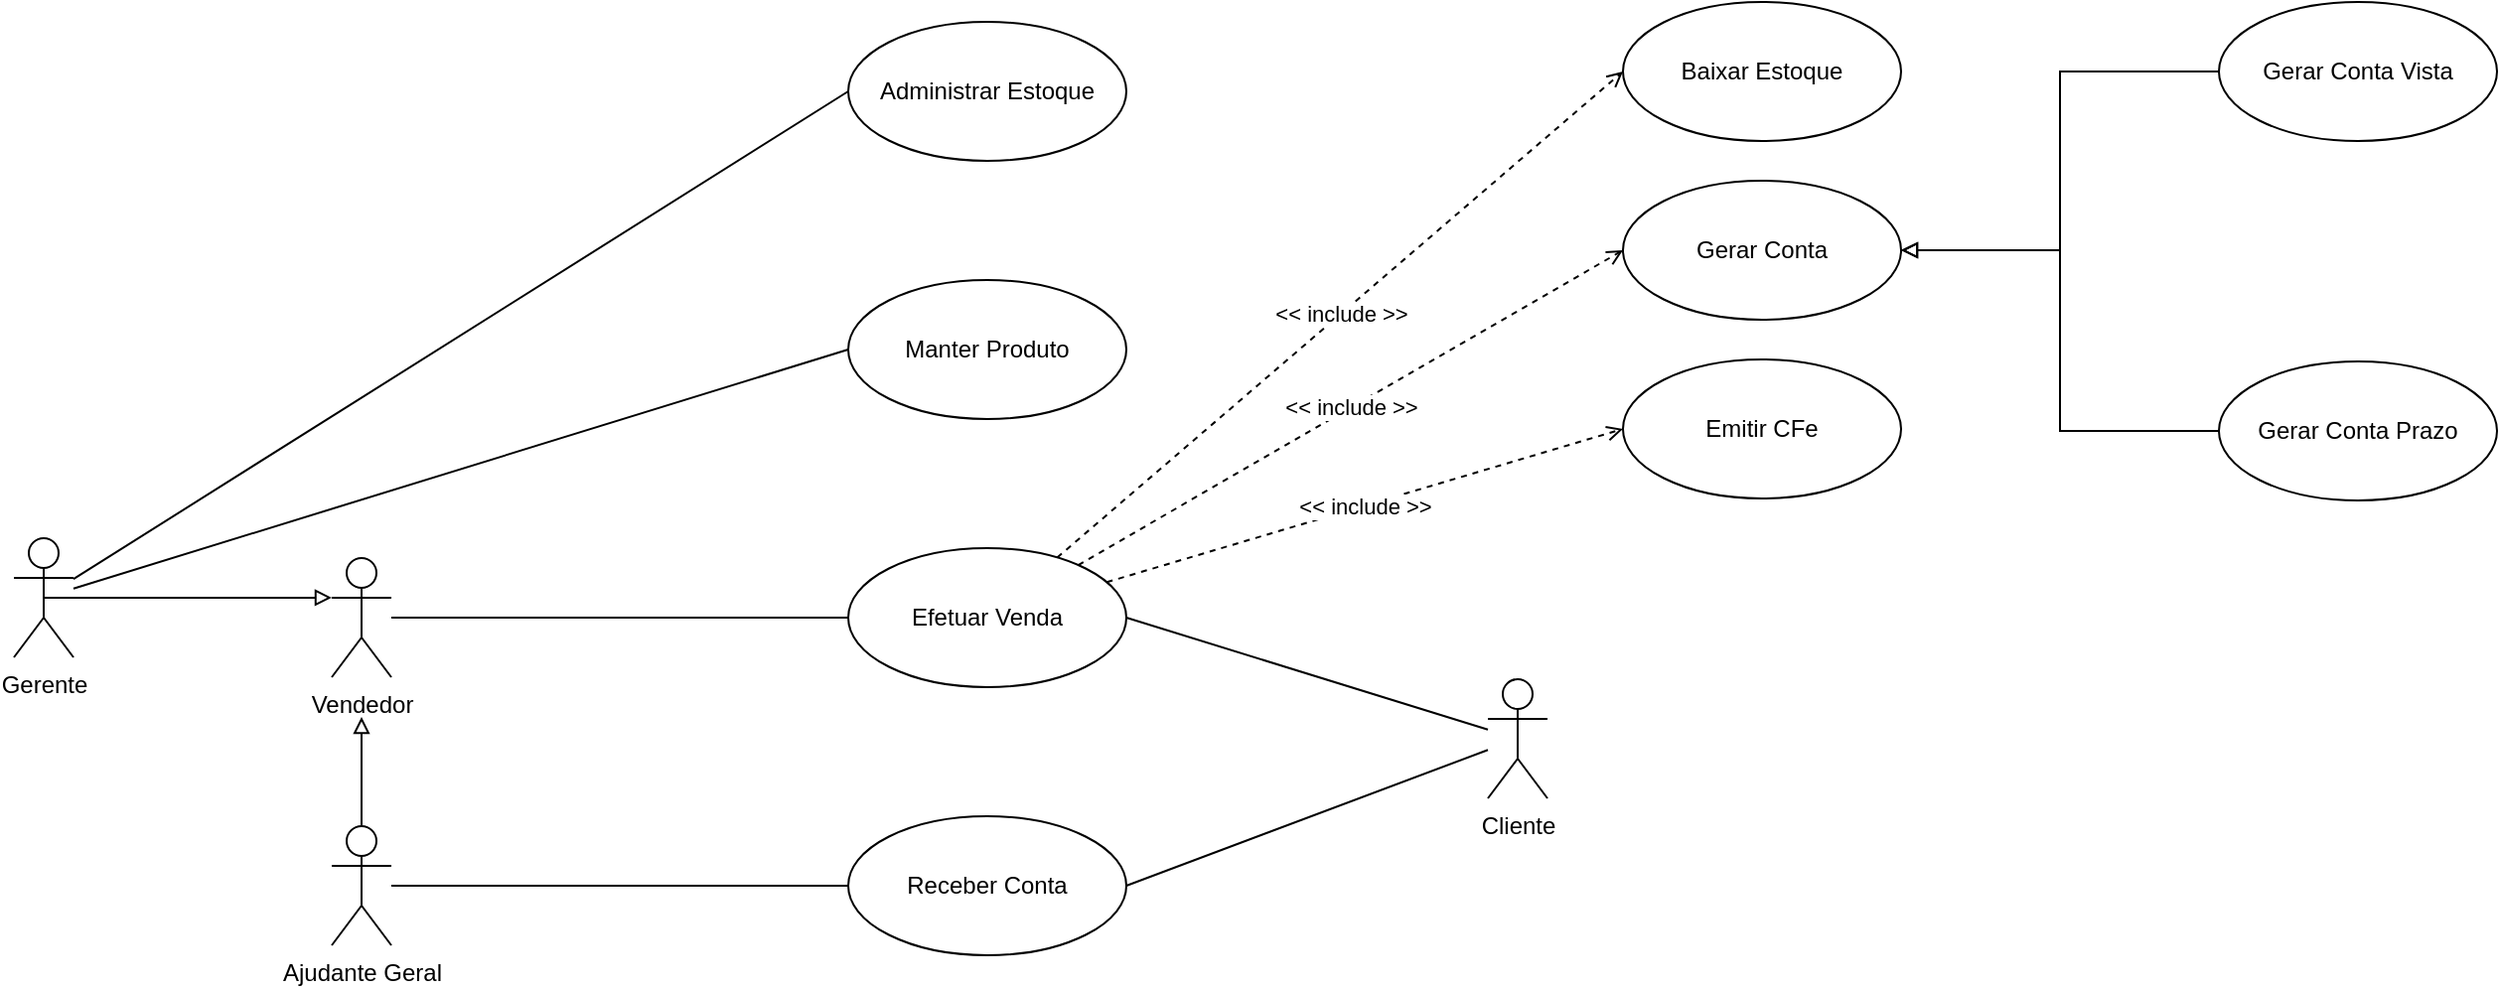 <mxfile version="22.0.2" type="github">
  <diagram name="Page-1" id="uDGwgzd54vXaql_GKUdG">
    <mxGraphModel dx="1711" dy="1096" grid="1" gridSize="10" guides="1" tooltips="1" connect="1" arrows="1" fold="1" page="0" pageScale="1" pageWidth="850" pageHeight="1100" math="0" shadow="0">
      <root>
        <mxCell id="0" />
        <mxCell id="1" parent="0" />
        <mxCell id="JvDvLuI2Pq2bM0kV12Kc-3" style="rounded=0;orthogonalLoop=1;jettySize=auto;html=1;entryX=0;entryY=0.5;entryDx=0;entryDy=0;endArrow=none;endFill=0;" edge="1" parent="1" source="JvDvLuI2Pq2bM0kV12Kc-1" target="JvDvLuI2Pq2bM0kV12Kc-2">
          <mxGeometry relative="1" as="geometry" />
        </mxCell>
        <mxCell id="JvDvLuI2Pq2bM0kV12Kc-1" value="Vendedor" style="shape=umlActor;verticalLabelPosition=bottom;verticalAlign=top;html=1;strokeWidth=1;strokeColor=#000000;" vertex="1" parent="1">
          <mxGeometry x="-40" y="-50" width="30" height="60" as="geometry" />
        </mxCell>
        <mxCell id="JvDvLuI2Pq2bM0kV12Kc-21" value="&amp;lt;&amp;lt; include &amp;gt;&amp;gt;" style="rounded=0;orthogonalLoop=1;jettySize=auto;html=1;entryX=0;entryY=0.5;entryDx=0;entryDy=0;dashed=1;endArrow=open;endFill=0;" edge="1" parent="1" source="JvDvLuI2Pq2bM0kV12Kc-2" target="JvDvLuI2Pq2bM0kV12Kc-20">
          <mxGeometry relative="1" as="geometry" />
        </mxCell>
        <mxCell id="JvDvLuI2Pq2bM0kV12Kc-24" value="&amp;lt;&amp;lt; include &amp;gt;&amp;gt;" style="rounded=0;orthogonalLoop=1;jettySize=auto;html=1;entryX=0;entryY=0.5;entryDx=0;entryDy=0;dashed=1;endArrow=open;endFill=0;" edge="1" parent="1" source="JvDvLuI2Pq2bM0kV12Kc-2" target="JvDvLuI2Pq2bM0kV12Kc-22">
          <mxGeometry relative="1" as="geometry" />
        </mxCell>
        <mxCell id="JvDvLuI2Pq2bM0kV12Kc-25" value="&amp;lt;&amp;lt; include &amp;gt;&amp;gt;" style="rounded=0;orthogonalLoop=1;jettySize=auto;html=1;entryX=0;entryY=0.5;entryDx=0;entryDy=0;dashed=1;endArrow=open;endFill=0;" edge="1" parent="1" source="JvDvLuI2Pq2bM0kV12Kc-2" target="JvDvLuI2Pq2bM0kV12Kc-23">
          <mxGeometry relative="1" as="geometry" />
        </mxCell>
        <mxCell id="JvDvLuI2Pq2bM0kV12Kc-2" value="Efetuar Venda" style="ellipse;whiteSpace=wrap;html=1;" vertex="1" parent="1">
          <mxGeometry x="220" y="-55" width="140" height="70" as="geometry" />
        </mxCell>
        <mxCell id="JvDvLuI2Pq2bM0kV12Kc-7" style="rounded=0;orthogonalLoop=1;jettySize=auto;html=1;entryX=0;entryY=0.5;entryDx=0;entryDy=0;endArrow=none;endFill=0;" edge="1" parent="1" source="JvDvLuI2Pq2bM0kV12Kc-4" target="JvDvLuI2Pq2bM0kV12Kc-6">
          <mxGeometry relative="1" as="geometry" />
        </mxCell>
        <mxCell id="JvDvLuI2Pq2bM0kV12Kc-4" value="Ajudante Geral" style="shape=umlActor;verticalLabelPosition=bottom;verticalAlign=top;html=1;" vertex="1" parent="1">
          <mxGeometry x="-40" y="85" width="30" height="60" as="geometry" />
        </mxCell>
        <mxCell id="JvDvLuI2Pq2bM0kV12Kc-6" value="Receber Conta" style="ellipse;whiteSpace=wrap;html=1;" vertex="1" parent="1">
          <mxGeometry x="220" y="80" width="140" height="70" as="geometry" />
        </mxCell>
        <mxCell id="JvDvLuI2Pq2bM0kV12Kc-9" style="edgeStyle=orthogonalEdgeStyle;rounded=0;orthogonalLoop=1;jettySize=auto;html=1;endArrow=block;endFill=0;" edge="1" parent="1" source="JvDvLuI2Pq2bM0kV12Kc-4">
          <mxGeometry relative="1" as="geometry">
            <mxPoint x="-25" y="30" as="targetPoint" />
          </mxGeometry>
        </mxCell>
        <mxCell id="JvDvLuI2Pq2bM0kV12Kc-11" style="rounded=0;orthogonalLoop=1;jettySize=auto;html=1;exitX=0.5;exitY=0.5;exitDx=0;exitDy=0;exitPerimeter=0;entryX=0;entryY=0.333;entryDx=0;entryDy=0;entryPerimeter=0;endArrow=block;endFill=0;" edge="1" parent="1" source="JvDvLuI2Pq2bM0kV12Kc-10" target="JvDvLuI2Pq2bM0kV12Kc-1">
          <mxGeometry relative="1" as="geometry">
            <mxPoint x="-30" y="-60" as="targetPoint" />
          </mxGeometry>
        </mxCell>
        <mxCell id="JvDvLuI2Pq2bM0kV12Kc-13" style="rounded=0;orthogonalLoop=1;jettySize=auto;html=1;entryX=0;entryY=0.5;entryDx=0;entryDy=0;endArrow=none;endFill=0;" edge="1" parent="1" source="JvDvLuI2Pq2bM0kV12Kc-10" target="JvDvLuI2Pq2bM0kV12Kc-12">
          <mxGeometry relative="1" as="geometry" />
        </mxCell>
        <mxCell id="JvDvLuI2Pq2bM0kV12Kc-15" style="rounded=0;orthogonalLoop=1;jettySize=auto;html=1;entryX=0;entryY=0.5;entryDx=0;entryDy=0;endArrow=none;endFill=0;" edge="1" parent="1" source="JvDvLuI2Pq2bM0kV12Kc-10" target="JvDvLuI2Pq2bM0kV12Kc-14">
          <mxGeometry relative="1" as="geometry" />
        </mxCell>
        <mxCell id="JvDvLuI2Pq2bM0kV12Kc-10" value="Gerente" style="shape=umlActor;verticalLabelPosition=bottom;verticalAlign=top;html=1;" vertex="1" parent="1">
          <mxGeometry x="-200" y="-60" width="30" height="60" as="geometry" />
        </mxCell>
        <mxCell id="JvDvLuI2Pq2bM0kV12Kc-12" value="Manter Produto" style="ellipse;whiteSpace=wrap;html=1;" vertex="1" parent="1">
          <mxGeometry x="220" y="-190" width="140" height="70" as="geometry" />
        </mxCell>
        <mxCell id="JvDvLuI2Pq2bM0kV12Kc-14" value="Administrar Estoque" style="ellipse;whiteSpace=wrap;html=1;" vertex="1" parent="1">
          <mxGeometry x="220" y="-320" width="140" height="70" as="geometry" />
        </mxCell>
        <mxCell id="JvDvLuI2Pq2bM0kV12Kc-17" style="rounded=0;orthogonalLoop=1;jettySize=auto;html=1;entryX=1;entryY=0.5;entryDx=0;entryDy=0;endArrow=none;endFill=0;" edge="1" parent="1" source="JvDvLuI2Pq2bM0kV12Kc-16" target="JvDvLuI2Pq2bM0kV12Kc-2">
          <mxGeometry relative="1" as="geometry" />
        </mxCell>
        <mxCell id="JvDvLuI2Pq2bM0kV12Kc-18" style="rounded=0;orthogonalLoop=1;jettySize=auto;html=1;entryX=1;entryY=0.5;entryDx=0;entryDy=0;endArrow=none;endFill=0;" edge="1" parent="1" source="JvDvLuI2Pq2bM0kV12Kc-16" target="JvDvLuI2Pq2bM0kV12Kc-6">
          <mxGeometry relative="1" as="geometry" />
        </mxCell>
        <mxCell id="JvDvLuI2Pq2bM0kV12Kc-16" value="Cliente" style="shape=umlActor;verticalLabelPosition=bottom;verticalAlign=top;html=1;" vertex="1" parent="1">
          <mxGeometry x="542" y="11" width="30" height="60" as="geometry" />
        </mxCell>
        <mxCell id="JvDvLuI2Pq2bM0kV12Kc-20" value="Emitir CFe" style="ellipse;whiteSpace=wrap;html=1;" vertex="1" parent="1">
          <mxGeometry x="610" y="-150" width="140" height="70" as="geometry" />
        </mxCell>
        <mxCell id="JvDvLuI2Pq2bM0kV12Kc-22" value="Gerar Conta" style="ellipse;whiteSpace=wrap;html=1;" vertex="1" parent="1">
          <mxGeometry x="610" y="-240" width="140" height="70" as="geometry" />
        </mxCell>
        <mxCell id="JvDvLuI2Pq2bM0kV12Kc-23" value="Baixar Estoque" style="ellipse;whiteSpace=wrap;html=1;" vertex="1" parent="1">
          <mxGeometry x="610" y="-330" width="140" height="70" as="geometry" />
        </mxCell>
        <mxCell id="JvDvLuI2Pq2bM0kV12Kc-28" style="edgeStyle=orthogonalEdgeStyle;rounded=0;orthogonalLoop=1;jettySize=auto;html=1;entryX=1;entryY=0.5;entryDx=0;entryDy=0;endArrow=block;endFill=0;" edge="1" parent="1" source="JvDvLuI2Pq2bM0kV12Kc-26" target="JvDvLuI2Pq2bM0kV12Kc-22">
          <mxGeometry relative="1" as="geometry" />
        </mxCell>
        <mxCell id="JvDvLuI2Pq2bM0kV12Kc-26" value="Gerar Conta Vista" style="ellipse;whiteSpace=wrap;html=1;" vertex="1" parent="1">
          <mxGeometry x="910" y="-330" width="140" height="70" as="geometry" />
        </mxCell>
        <mxCell id="JvDvLuI2Pq2bM0kV12Kc-29" style="edgeStyle=orthogonalEdgeStyle;rounded=0;orthogonalLoop=1;jettySize=auto;html=1;entryX=1;entryY=0.5;entryDx=0;entryDy=0;endArrow=block;endFill=0;" edge="1" parent="1" source="JvDvLuI2Pq2bM0kV12Kc-27" target="JvDvLuI2Pq2bM0kV12Kc-22">
          <mxGeometry relative="1" as="geometry" />
        </mxCell>
        <mxCell id="JvDvLuI2Pq2bM0kV12Kc-27" value="&lt;span style=&quot;color: rgb(0, 0, 0); font-family: Helvetica; font-size: 12px; font-style: normal; font-variant-ligatures: normal; font-variant-caps: normal; font-weight: 400; letter-spacing: normal; orphans: 2; text-align: center; text-indent: 0px; text-transform: none; widows: 2; word-spacing: 0px; -webkit-text-stroke-width: 0px; background-color: rgb(255, 255, 255); text-decoration-thickness: initial; text-decoration-style: initial; text-decoration-color: initial; float: none; display: inline !important;&quot;&gt;Gerar Conta Prazo&lt;/span&gt;" style="ellipse;whiteSpace=wrap;html=1;" vertex="1" parent="1">
          <mxGeometry x="910" y="-149" width="140" height="70" as="geometry" />
        </mxCell>
      </root>
    </mxGraphModel>
  </diagram>
</mxfile>
